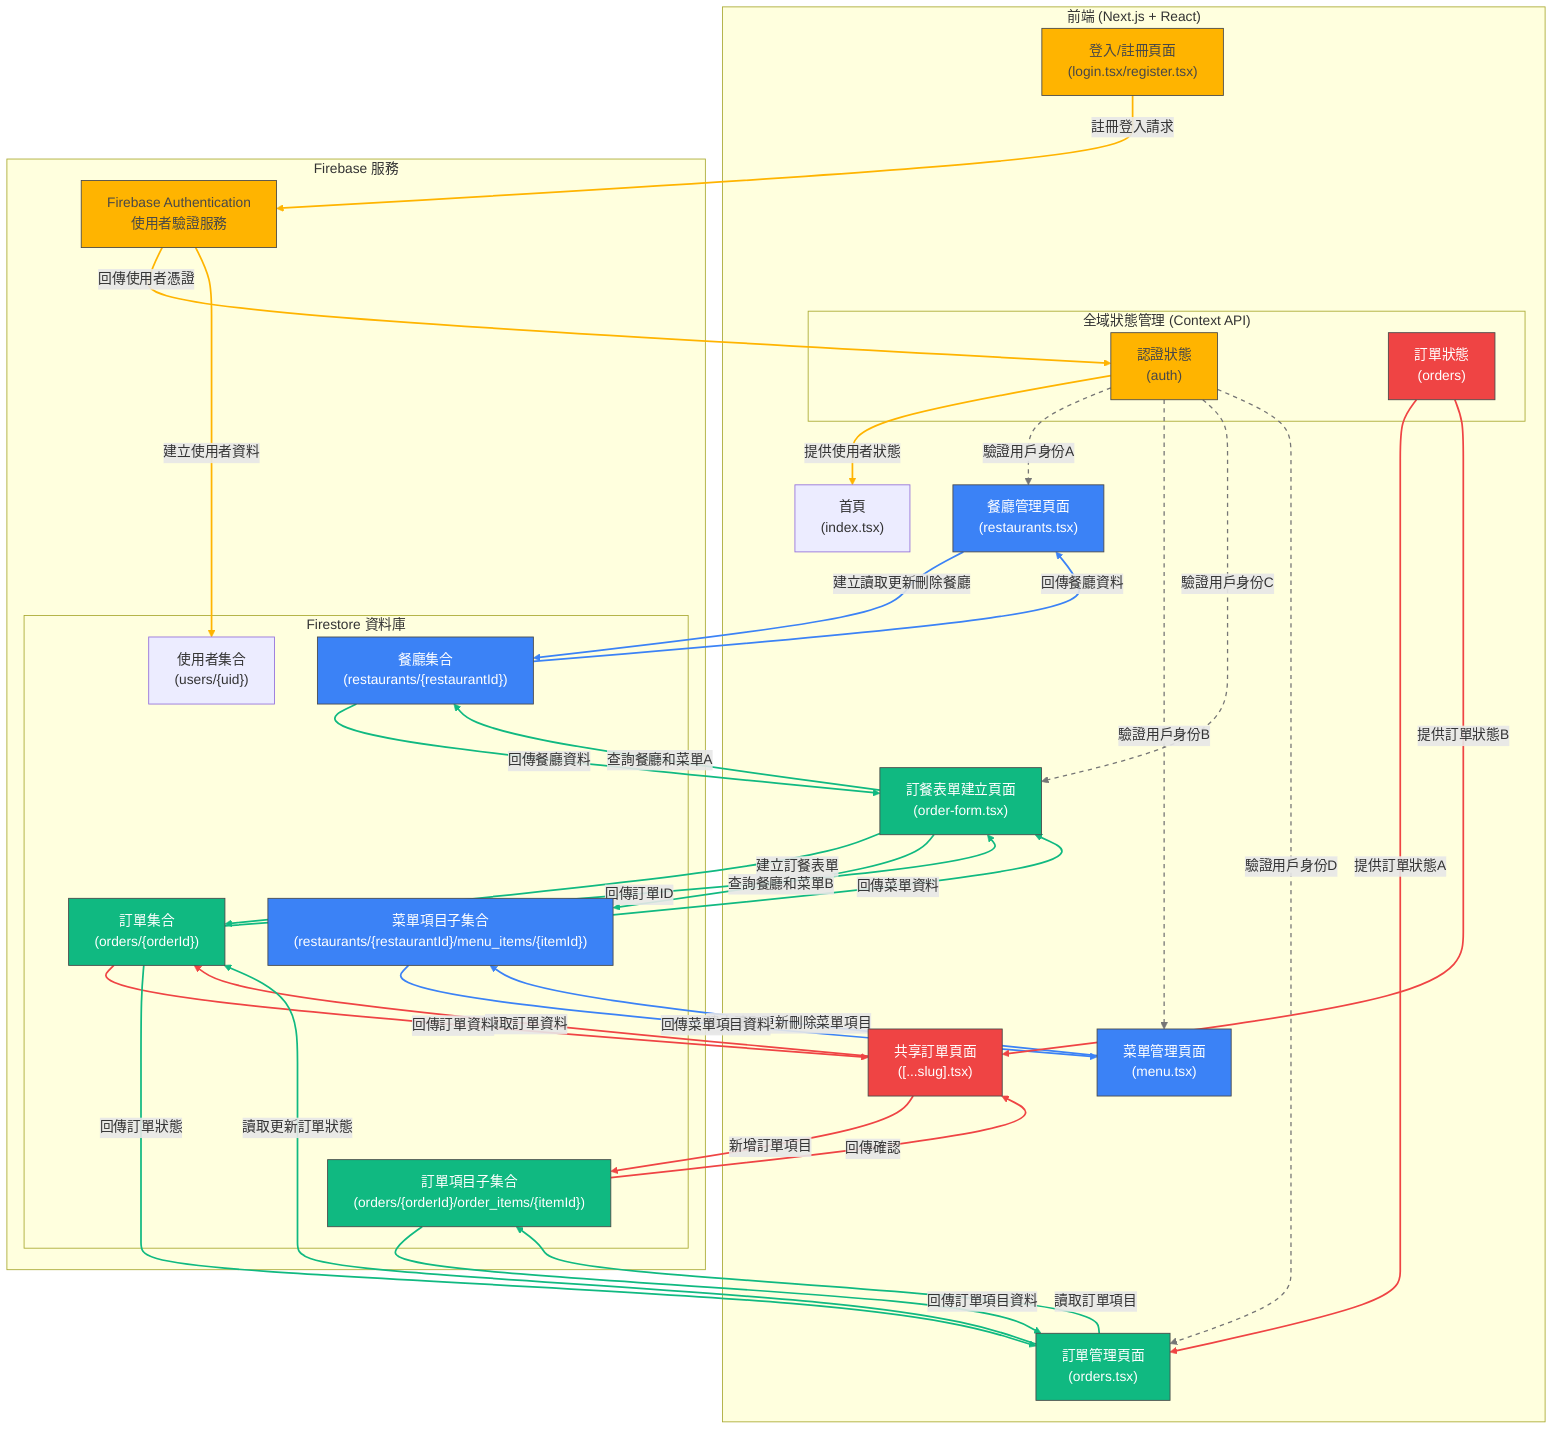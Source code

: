 flowchart TD
    subgraph 前端 ["前端 (Next.js + React)"]
        direction TB
        LoginReg["登入/註冊頁面\n(login.tsx/register.tsx)"]
        HomePage["首頁\n(index.tsx)"]
        RestaurantPage["餐廳管理頁面\n(restaurants.tsx)"]
        MenuPage["菜單管理頁面\n(menu.tsx)"]
        OrderFormPage["訂餐表單建立頁面\n(order-form.tsx)"]
        OrderPage["訂單管理頁面\n(orders.tsx)"]
        SharedOrderPage["共享訂單頁面\n([...slug].tsx)"]
        
        subgraph Context ["全域狀態管理 (Context API)"]
            AuthContext["認證狀態\n(auth)"]
            OrderContext["訂單狀態\n(orders)"]
        end
    end
    
    subgraph Firebase ["Firebase 服務"]
        direction TB
        Auth["Firebase Authentication\n使用者驗證服務"]
        
        subgraph Firestore ["Firestore 資料庫"]
            Users["使用者集合\n(users/{uid})"]
            Restaurants["餐廳集合\n(restaurants/{restaurantId})"]
            MenuItems["菜單項目子集合\n(restaurants/{restaurantId}/menu_items/{itemId})"]
            Orders["訂單集合\n(orders/{orderId})"]
            OrderItems["訂單項目子集合\n(orders/{orderId}/order_items/{itemId})"]
        end
    end
    
    %% 身份驗證流程
    LoginReg -->|註冊登入請求| Auth
    Auth -->|回傳使用者憑證| AuthContext
    Auth -->|建立使用者資料| Users
    AuthContext -->|提供使用者狀態| HomePage
    
    %% 餐廳與菜單管理流程
    RestaurantPage -->|建立讀取更新刪除餐廳| Restaurants
    Restaurants -->|回傳餐廳資料| RestaurantPage
    MenuPage -->|建立讀取更新刪除菜單項目| MenuItems
    MenuItems -->|回傳菜單項目資料| MenuPage
    
    %% 訂單流程
    OrderFormPage -->|建立訂餐表單| Orders
    Orders -->|回傳訂單ID| OrderFormPage
    OrderFormPage -->|查詢餐廳和菜單A| Restaurants
    OrderFormPage -->|查詢餐廳和菜單B| MenuItems
    Restaurants -->|回傳餐廳資料| OrderFormPage
    MenuItems -->|回傳菜單資料| OrderFormPage
    
    %% 共享訂單流程
    SharedOrderPage -->|讀取訂單資料| Orders
    Orders -->|回傳訂單資料| SharedOrderPage
    SharedOrderPage -->|新增訂單項目| OrderItems
    OrderItems -->|回傳確認| SharedOrderPage
    
    %% 訂單管理流程
    OrderPage -->|讀取更新訂單狀態| Orders
    Orders -->|回傳訂單狀態| OrderPage
    OrderPage -->|讀取訂單項目| OrderItems
    OrderItems -->|回傳訂單項目資料| OrderPage
    
    %% 全局狀態管理
    OrderContext -->|提供訂單狀態A| OrderPage
    OrderContext -->|提供訂單狀態B| SharedOrderPage
    AuthContext -->|驗證用戶身份A| RestaurantPage
    AuthContext -->|驗證用戶身份B| MenuPage
    AuthContext -->|驗證用戶身份C| OrderFormPage
    AuthContext -->|驗證用戶身份D| OrderPage
    
    classDef authFlow fill:#FFB400,stroke:#484848,color:#484848
    classDef restaurantFlow fill:#3B82F6,stroke:#484848,color:white
    classDef orderFlow fill:#10B981,stroke:#484848,color:white
    classDef sharedOrderFlow fill:#EF4444,stroke:#484848,color:white
    
    class LoginReg,Auth,AuthContext authFlow
    class RestaurantPage,MenuPage,Restaurants,MenuItems restaurantFlow
    class OrderFormPage,OrderPage,Orders,OrderItems orderFlow
    class SharedOrderPage,OrderContext sharedOrderFlow
    
    linkStyle 0,1,2,3 stroke:#FFB400,stroke-width:2px
    linkStyle 4,5,6,7 stroke:#3B82F6,stroke-width:2px
    linkStyle 8,9,10,11,12,13,18,19,20,21 stroke:#10B981,stroke-width:2px
    linkStyle 14,15,16,17,22,23 stroke:#EF4444,stroke-width:2px
    linkStyle 24,25,26,27 stroke:#767676,stroke-width:1.5px,stroke-dasharray:5 5